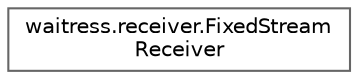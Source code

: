 digraph "Graphical Class Hierarchy"
{
 // LATEX_PDF_SIZE
  bgcolor="transparent";
  edge [fontname=Helvetica,fontsize=10,labelfontname=Helvetica,labelfontsize=10];
  node [fontname=Helvetica,fontsize=10,shape=box,height=0.2,width=0.4];
  rankdir="LR";
  Node0 [id="Node000000",label="waitress.receiver.FixedStream\lReceiver",height=0.2,width=0.4,color="grey40", fillcolor="white", style="filled",URL="$classwaitress_1_1receiver_1_1_fixed_stream_receiver.html",tooltip=" "];
}

